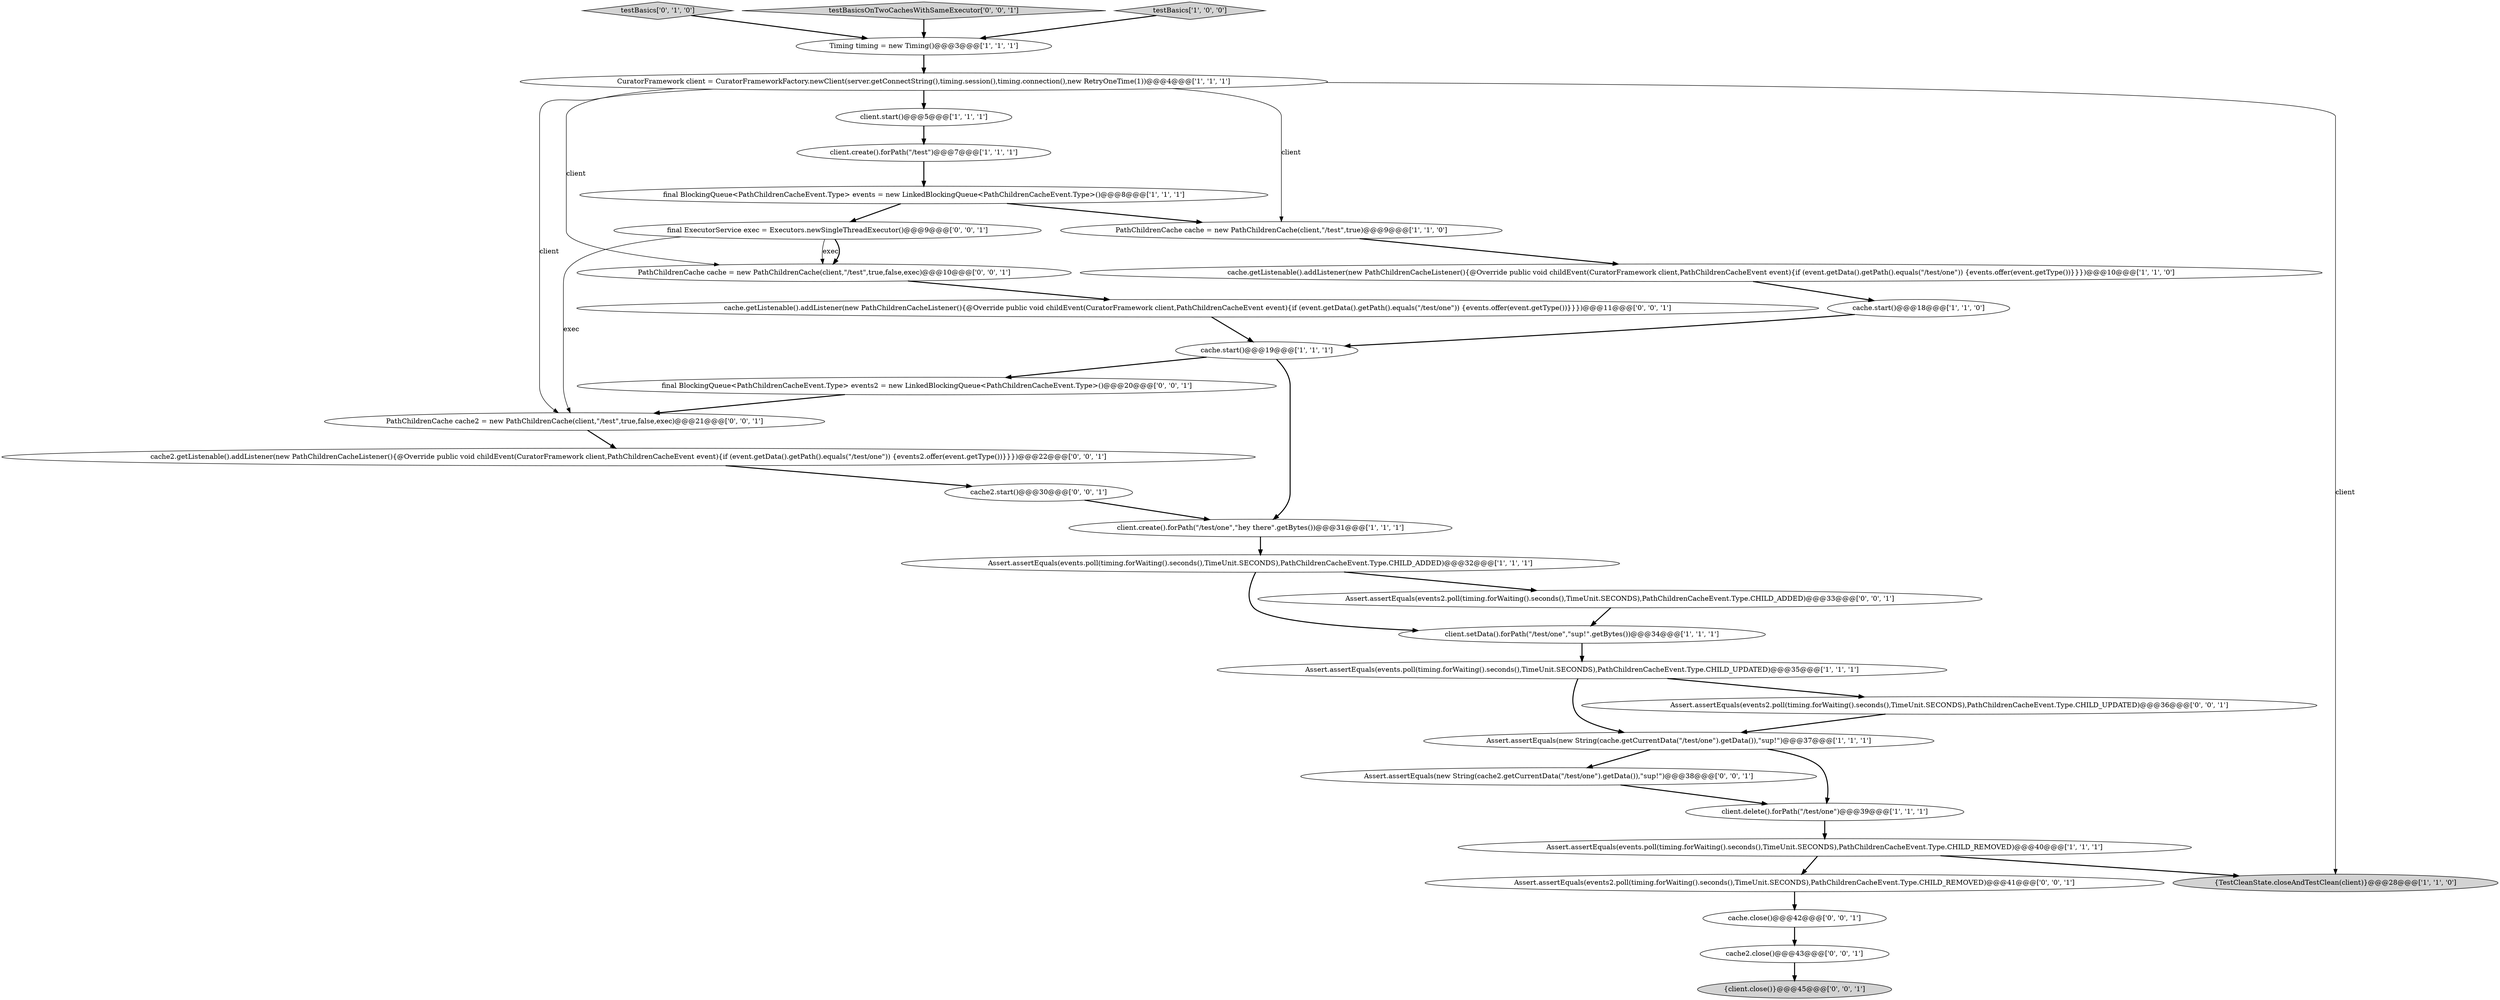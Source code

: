 digraph {
20 [style = filled, label = "cache2.close()@@@43@@@['0', '0', '1']", fillcolor = white, shape = ellipse image = "AAA0AAABBB3BBB"];
21 [style = filled, label = "cache.close()@@@42@@@['0', '0', '1']", fillcolor = white, shape = ellipse image = "AAA0AAABBB3BBB"];
25 [style = filled, label = "cache.getListenable().addListener(new PathChildrenCacheListener(){@Override public void childEvent(CuratorFramework client,PathChildrenCacheEvent event){if (event.getData().getPath().equals(\"/test/one\")) {events.offer(event.getType())}}})@@@11@@@['0', '0', '1']", fillcolor = white, shape = ellipse image = "AAA0AAABBB3BBB"];
9 [style = filled, label = "final BlockingQueue<PathChildrenCacheEvent.Type> events = new LinkedBlockingQueue<PathChildrenCacheEvent.Type>()@@@8@@@['1', '1', '1']", fillcolor = white, shape = ellipse image = "AAA0AAABBB1BBB"];
19 [style = filled, label = "Assert.assertEquals(new String(cache2.getCurrentData(\"/test/one\").getData()),\"sup!\")@@@38@@@['0', '0', '1']", fillcolor = white, shape = ellipse image = "AAA0AAABBB3BBB"];
26 [style = filled, label = "final BlockingQueue<PathChildrenCacheEvent.Type> events2 = new LinkedBlockingQueue<PathChildrenCacheEvent.Type>()@@@20@@@['0', '0', '1']", fillcolor = white, shape = ellipse image = "AAA0AAABBB3BBB"];
16 [style = filled, label = "Assert.assertEquals(events.poll(timing.forWaiting().seconds(),TimeUnit.SECONDS),PathChildrenCacheEvent.Type.CHILD_REMOVED)@@@40@@@['1', '1', '1']", fillcolor = white, shape = ellipse image = "AAA0AAABBB1BBB"];
15 [style = filled, label = "Assert.assertEquals(new String(cache.getCurrentData(\"/test/one\").getData()),\"sup!\")@@@37@@@['1', '1', '1']", fillcolor = white, shape = ellipse image = "AAA0AAABBB1BBB"];
18 [style = filled, label = "testBasics['0', '1', '0']", fillcolor = lightgray, shape = diamond image = "AAA0AAABBB2BBB"];
28 [style = filled, label = "PathChildrenCache cache = new PathChildrenCache(client,\"/test\",true,false,exec)@@@10@@@['0', '0', '1']", fillcolor = white, shape = ellipse image = "AAA0AAABBB3BBB"];
17 [style = filled, label = "CuratorFramework client = CuratorFrameworkFactory.newClient(server.getConnectString(),timing.session(),timing.connection(),new RetryOneTime(1))@@@4@@@['1', '1', '1']", fillcolor = white, shape = ellipse image = "AAA0AAABBB1BBB"];
30 [style = filled, label = "testBasicsOnTwoCachesWithSameExecutor['0', '0', '1']", fillcolor = lightgray, shape = diamond image = "AAA0AAABBB3BBB"];
32 [style = filled, label = "Assert.assertEquals(events2.poll(timing.forWaiting().seconds(),TimeUnit.SECONDS),PathChildrenCacheEvent.Type.CHILD_UPDATED)@@@36@@@['0', '0', '1']", fillcolor = white, shape = ellipse image = "AAA0AAABBB3BBB"];
31 [style = filled, label = "final ExecutorService exec = Executors.newSingleThreadExecutor()@@@9@@@['0', '0', '1']", fillcolor = white, shape = ellipse image = "AAA0AAABBB3BBB"];
4 [style = filled, label = "PathChildrenCache cache = new PathChildrenCache(client,\"/test\",true)@@@9@@@['1', '1', '0']", fillcolor = white, shape = ellipse image = "AAA0AAABBB1BBB"];
33 [style = filled, label = "Assert.assertEquals(events2.poll(timing.forWaiting().seconds(),TimeUnit.SECONDS),PathChildrenCacheEvent.Type.CHILD_REMOVED)@@@41@@@['0', '0', '1']", fillcolor = white, shape = ellipse image = "AAA0AAABBB3BBB"];
2 [style = filled, label = "client.start()@@@5@@@['1', '1', '1']", fillcolor = white, shape = ellipse image = "AAA0AAABBB1BBB"];
1 [style = filled, label = "testBasics['1', '0', '0']", fillcolor = lightgray, shape = diamond image = "AAA0AAABBB1BBB"];
13 [style = filled, label = "client.create().forPath(\"/test\")@@@7@@@['1', '1', '1']", fillcolor = white, shape = ellipse image = "AAA0AAABBB1BBB"];
12 [style = filled, label = "Timing timing = new Timing()@@@3@@@['1', '1', '1']", fillcolor = white, shape = ellipse image = "AAA0AAABBB1BBB"];
0 [style = filled, label = "cache.getListenable().addListener(new PathChildrenCacheListener(){@Override public void childEvent(CuratorFramework client,PathChildrenCacheEvent event){if (event.getData().getPath().equals(\"/test/one\")) {events.offer(event.getType())}}})@@@10@@@['1', '1', '0']", fillcolor = white, shape = ellipse image = "AAA0AAABBB1BBB"];
8 [style = filled, label = "cache.start()@@@18@@@['1', '1', '0']", fillcolor = white, shape = ellipse image = "AAA0AAABBB1BBB"];
11 [style = filled, label = "Assert.assertEquals(events.poll(timing.forWaiting().seconds(),TimeUnit.SECONDS),PathChildrenCacheEvent.Type.CHILD_ADDED)@@@32@@@['1', '1', '1']", fillcolor = white, shape = ellipse image = "AAA0AAABBB1BBB"];
29 [style = filled, label = "{client.close()}@@@45@@@['0', '0', '1']", fillcolor = lightgray, shape = ellipse image = "AAA0AAABBB3BBB"];
7 [style = filled, label = "client.setData().forPath(\"/test/one\",\"sup!\".getBytes())@@@34@@@['1', '1', '1']", fillcolor = white, shape = ellipse image = "AAA0AAABBB1BBB"];
14 [style = filled, label = "client.delete().forPath(\"/test/one\")@@@39@@@['1', '1', '1']", fillcolor = white, shape = ellipse image = "AAA0AAABBB1BBB"];
24 [style = filled, label = "cache2.start()@@@30@@@['0', '0', '1']", fillcolor = white, shape = ellipse image = "AAA0AAABBB3BBB"];
22 [style = filled, label = "PathChildrenCache cache2 = new PathChildrenCache(client,\"/test\",true,false,exec)@@@21@@@['0', '0', '1']", fillcolor = white, shape = ellipse image = "AAA0AAABBB3BBB"];
6 [style = filled, label = "cache.start()@@@19@@@['1', '1', '1']", fillcolor = white, shape = ellipse image = "AAA0AAABBB1BBB"];
10 [style = filled, label = "Assert.assertEquals(events.poll(timing.forWaiting().seconds(),TimeUnit.SECONDS),PathChildrenCacheEvent.Type.CHILD_UPDATED)@@@35@@@['1', '1', '1']", fillcolor = white, shape = ellipse image = "AAA0AAABBB1BBB"];
3 [style = filled, label = "{TestCleanState.closeAndTestClean(client)}@@@28@@@['1', '1', '0']", fillcolor = lightgray, shape = ellipse image = "AAA0AAABBB1BBB"];
27 [style = filled, label = "cache2.getListenable().addListener(new PathChildrenCacheListener(){@Override public void childEvent(CuratorFramework client,PathChildrenCacheEvent event){if (event.getData().getPath().equals(\"/test/one\")) {events2.offer(event.getType())}}})@@@22@@@['0', '0', '1']", fillcolor = white, shape = ellipse image = "AAA0AAABBB3BBB"];
5 [style = filled, label = "client.create().forPath(\"/test/one\",\"hey there\".getBytes())@@@31@@@['1', '1', '1']", fillcolor = white, shape = ellipse image = "AAA0AAABBB1BBB"];
23 [style = filled, label = "Assert.assertEquals(events2.poll(timing.forWaiting().seconds(),TimeUnit.SECONDS),PathChildrenCacheEvent.Type.CHILD_ADDED)@@@33@@@['0', '0', '1']", fillcolor = white, shape = ellipse image = "AAA0AAABBB3BBB"];
14->16 [style = bold, label=""];
16->3 [style = bold, label=""];
6->26 [style = bold, label=""];
10->15 [style = bold, label=""];
17->4 [style = solid, label="client"];
15->14 [style = bold, label=""];
20->29 [style = bold, label=""];
7->10 [style = bold, label=""];
9->31 [style = bold, label=""];
9->4 [style = bold, label=""];
12->17 [style = bold, label=""];
18->12 [style = bold, label=""];
17->3 [style = solid, label="client"];
8->6 [style = bold, label=""];
10->32 [style = bold, label=""];
25->6 [style = bold, label=""];
15->19 [style = bold, label=""];
17->22 [style = solid, label="client"];
26->22 [style = bold, label=""];
24->5 [style = bold, label=""];
4->0 [style = bold, label=""];
31->22 [style = solid, label="exec"];
2->13 [style = bold, label=""];
6->5 [style = bold, label=""];
30->12 [style = bold, label=""];
21->20 [style = bold, label=""];
19->14 [style = bold, label=""];
17->2 [style = bold, label=""];
22->27 [style = bold, label=""];
16->33 [style = bold, label=""];
31->28 [style = solid, label="exec"];
0->8 [style = bold, label=""];
32->15 [style = bold, label=""];
1->12 [style = bold, label=""];
28->25 [style = bold, label=""];
27->24 [style = bold, label=""];
5->11 [style = bold, label=""];
23->7 [style = bold, label=""];
13->9 [style = bold, label=""];
31->28 [style = bold, label=""];
33->21 [style = bold, label=""];
17->28 [style = solid, label="client"];
11->23 [style = bold, label=""];
11->7 [style = bold, label=""];
}
